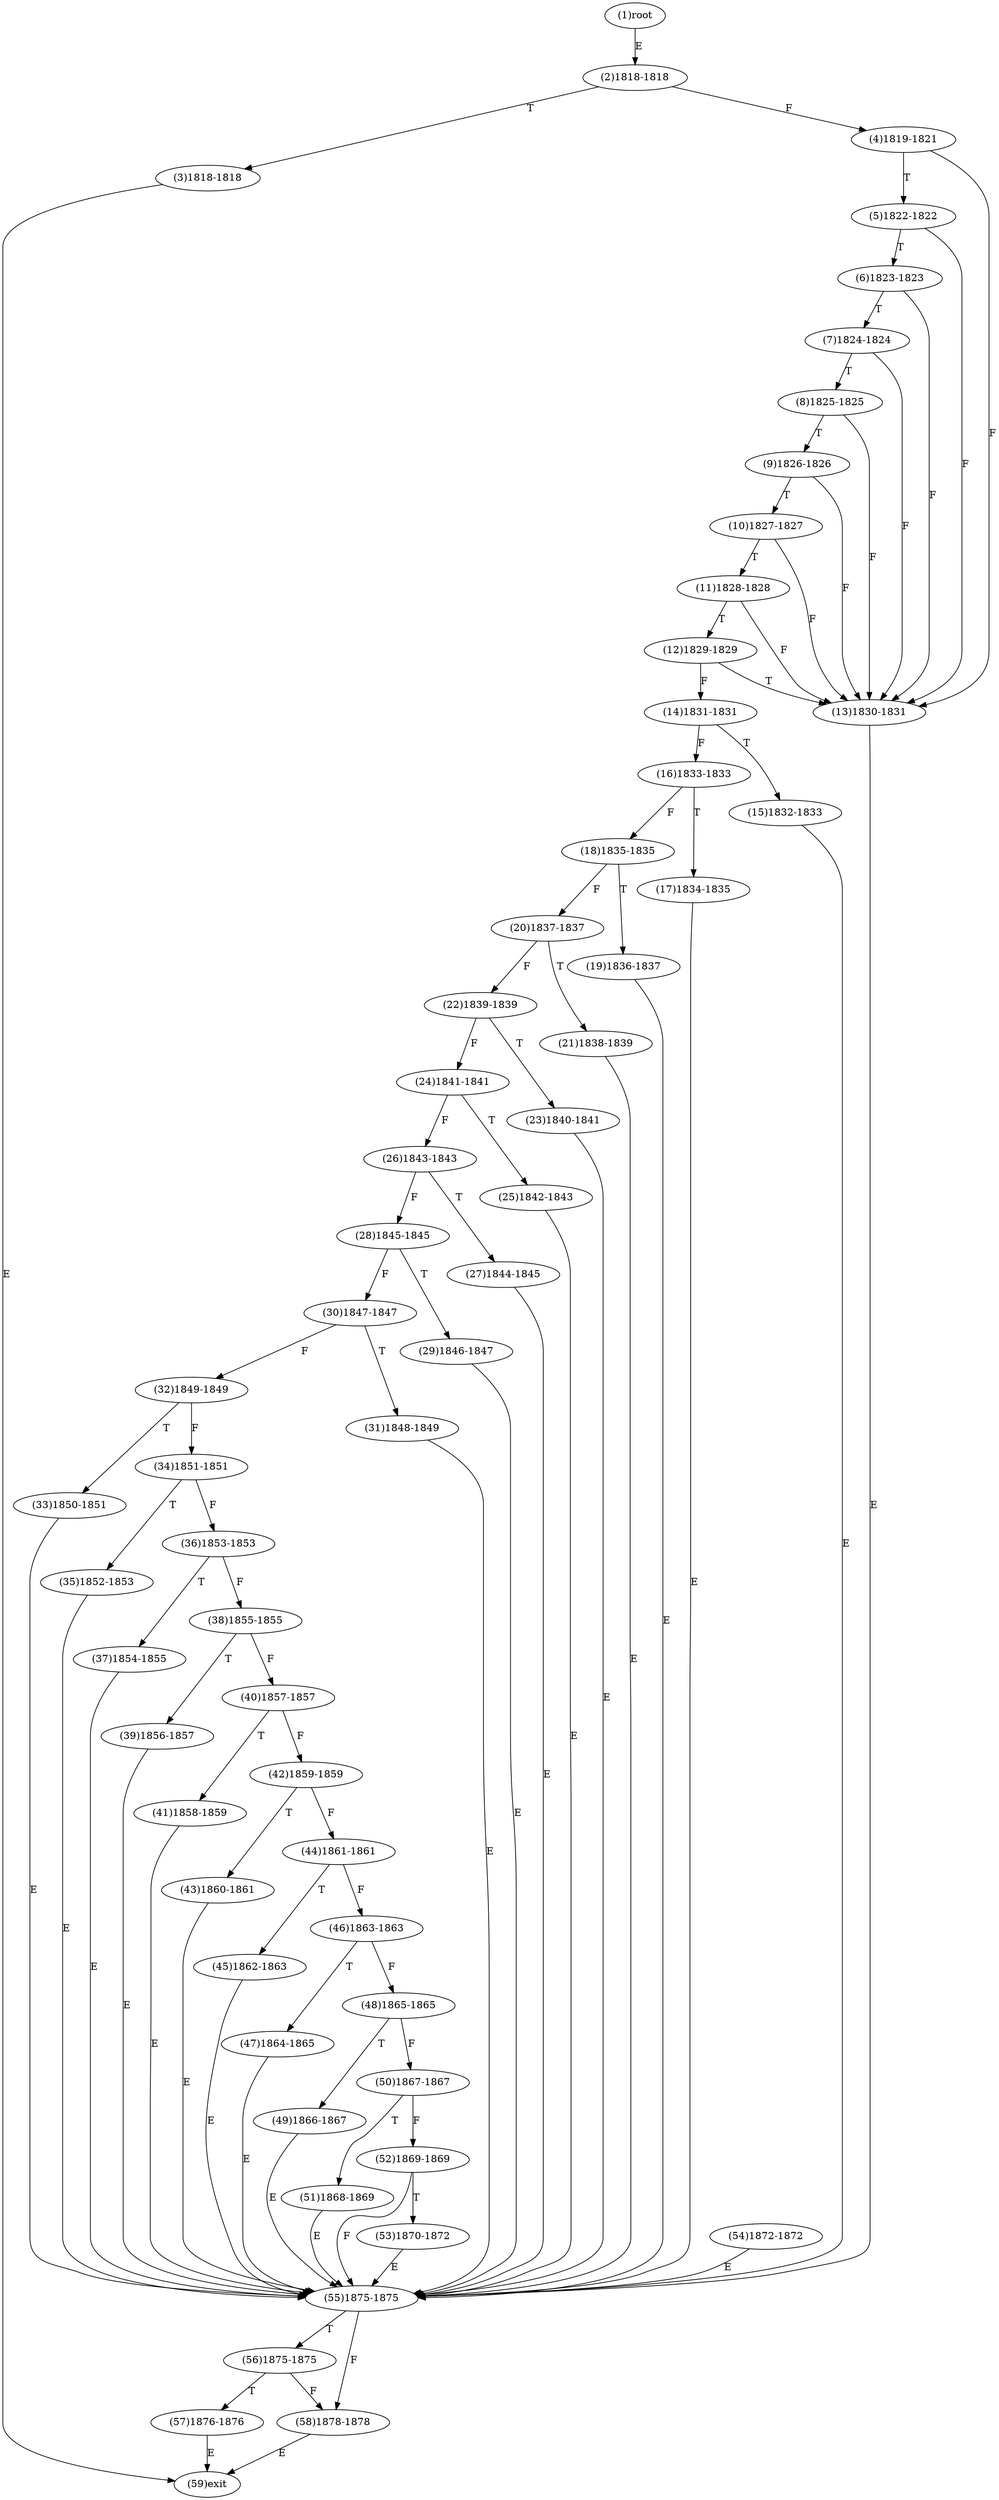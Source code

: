 digraph "" { 
1[ label="(1)root"];
2[ label="(2)1818-1818"];
3[ label="(3)1818-1818"];
4[ label="(4)1819-1821"];
5[ label="(5)1822-1822"];
6[ label="(6)1823-1823"];
7[ label="(7)1824-1824"];
8[ label="(8)1825-1825"];
9[ label="(9)1826-1826"];
10[ label="(10)1827-1827"];
11[ label="(11)1828-1828"];
12[ label="(12)1829-1829"];
13[ label="(13)1830-1831"];
14[ label="(14)1831-1831"];
15[ label="(15)1832-1833"];
17[ label="(17)1834-1835"];
16[ label="(16)1833-1833"];
19[ label="(19)1836-1837"];
18[ label="(18)1835-1835"];
21[ label="(21)1838-1839"];
20[ label="(20)1837-1837"];
23[ label="(23)1840-1841"];
22[ label="(22)1839-1839"];
25[ label="(25)1842-1843"];
24[ label="(24)1841-1841"];
27[ label="(27)1844-1845"];
26[ label="(26)1843-1843"];
29[ label="(29)1846-1847"];
28[ label="(28)1845-1845"];
31[ label="(31)1848-1849"];
30[ label="(30)1847-1847"];
34[ label="(34)1851-1851"];
35[ label="(35)1852-1853"];
32[ label="(32)1849-1849"];
33[ label="(33)1850-1851"];
38[ label="(38)1855-1855"];
39[ label="(39)1856-1857"];
36[ label="(36)1853-1853"];
37[ label="(37)1854-1855"];
42[ label="(42)1859-1859"];
43[ label="(43)1860-1861"];
40[ label="(40)1857-1857"];
41[ label="(41)1858-1859"];
46[ label="(46)1863-1863"];
47[ label="(47)1864-1865"];
44[ label="(44)1861-1861"];
45[ label="(45)1862-1863"];
51[ label="(51)1868-1869"];
50[ label="(50)1867-1867"];
49[ label="(49)1866-1867"];
48[ label="(48)1865-1865"];
55[ label="(55)1875-1875"];
54[ label="(54)1872-1872"];
53[ label="(53)1870-1872"];
52[ label="(52)1869-1869"];
59[ label="(59)exit"];
58[ label="(58)1878-1878"];
57[ label="(57)1876-1876"];
56[ label="(56)1875-1875"];
1->2[ label="E"];
2->4[ label="F"];
2->3[ label="T"];
3->59[ label="E"];
4->13[ label="F"];
4->5[ label="T"];
5->13[ label="F"];
5->6[ label="T"];
6->13[ label="F"];
6->7[ label="T"];
7->13[ label="F"];
7->8[ label="T"];
8->13[ label="F"];
8->9[ label="T"];
9->13[ label="F"];
9->10[ label="T"];
10->13[ label="F"];
10->11[ label="T"];
11->13[ label="F"];
11->12[ label="T"];
12->14[ label="F"];
12->13[ label="T"];
13->55[ label="E"];
14->16[ label="F"];
14->15[ label="T"];
15->55[ label="E"];
16->18[ label="F"];
16->17[ label="T"];
17->55[ label="E"];
18->20[ label="F"];
18->19[ label="T"];
19->55[ label="E"];
20->22[ label="F"];
20->21[ label="T"];
21->55[ label="E"];
22->24[ label="F"];
22->23[ label="T"];
23->55[ label="E"];
24->26[ label="F"];
24->25[ label="T"];
25->55[ label="E"];
26->28[ label="F"];
26->27[ label="T"];
27->55[ label="E"];
28->30[ label="F"];
28->29[ label="T"];
29->55[ label="E"];
30->32[ label="F"];
30->31[ label="T"];
31->55[ label="E"];
32->34[ label="F"];
32->33[ label="T"];
33->55[ label="E"];
34->36[ label="F"];
34->35[ label="T"];
35->55[ label="E"];
36->38[ label="F"];
36->37[ label="T"];
37->55[ label="E"];
38->40[ label="F"];
38->39[ label="T"];
39->55[ label="E"];
40->42[ label="F"];
40->41[ label="T"];
41->55[ label="E"];
42->44[ label="F"];
42->43[ label="T"];
43->55[ label="E"];
44->46[ label="F"];
44->45[ label="T"];
45->55[ label="E"];
46->48[ label="F"];
46->47[ label="T"];
47->55[ label="E"];
48->50[ label="F"];
48->49[ label="T"];
49->55[ label="E"];
50->52[ label="F"];
50->51[ label="T"];
51->55[ label="E"];
52->55[ label="F"];
52->53[ label="T"];
53->55[ label="E"];
54->55[ label="E"];
55->58[ label="F"];
55->56[ label="T"];
56->58[ label="F"];
56->57[ label="T"];
57->59[ label="E"];
58->59[ label="E"];
}